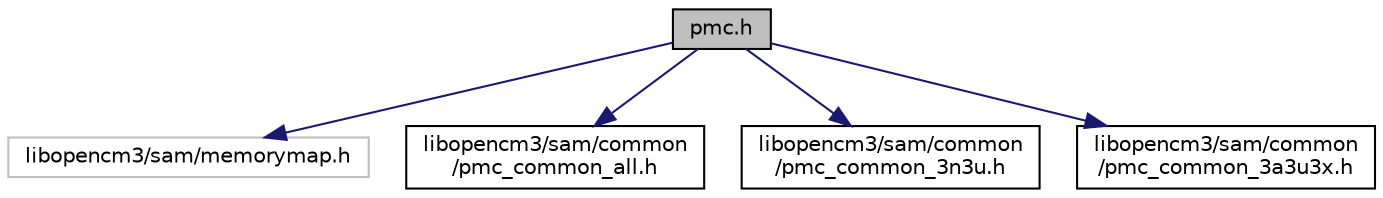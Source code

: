 digraph "pmc.h"
{
  edge [fontname="Helvetica",fontsize="10",labelfontname="Helvetica",labelfontsize="10"];
  node [fontname="Helvetica",fontsize="10",shape=record];
  Node1 [label="pmc.h",height=0.2,width=0.4,color="black", fillcolor="grey75", style="filled", fontcolor="black"];
  Node1 -> Node2 [color="midnightblue",fontsize="10",style="solid",fontname="Helvetica"];
  Node2 [label="libopencm3/sam/memorymap.h",height=0.2,width=0.4,color="grey75", fillcolor="white", style="filled"];
  Node1 -> Node3 [color="midnightblue",fontsize="10",style="solid",fontname="Helvetica"];
  Node3 [label="libopencm3/sam/common\l/pmc_common_all.h",height=0.2,width=0.4,color="black", fillcolor="white", style="filled",URL="$pmc__common__all_8h.html"];
  Node1 -> Node4 [color="midnightblue",fontsize="10",style="solid",fontname="Helvetica"];
  Node4 [label="libopencm3/sam/common\l/pmc_common_3n3u.h",height=0.2,width=0.4,color="black", fillcolor="white", style="filled",URL="$pmc__common__3n3u_8h.html"];
  Node1 -> Node5 [color="midnightblue",fontsize="10",style="solid",fontname="Helvetica"];
  Node5 [label="libopencm3/sam/common\l/pmc_common_3a3u3x.h",height=0.2,width=0.4,color="black", fillcolor="white", style="filled",URL="$pmc__common__3a3u3x_8h.html"];
}
